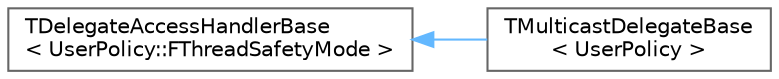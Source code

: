 digraph "Graphical Class Hierarchy"
{
 // INTERACTIVE_SVG=YES
 // LATEX_PDF_SIZE
  bgcolor="transparent";
  edge [fontname=Helvetica,fontsize=10,labelfontname=Helvetica,labelfontsize=10];
  node [fontname=Helvetica,fontsize=10,shape=box,height=0.2,width=0.4];
  rankdir="LR";
  Node0 [id="Node000000",label="TDelegateAccessHandlerBase\l\< UserPolicy::FThreadSafetyMode \>",height=0.2,width=0.4,color="grey40", fillcolor="white", style="filled",URL="$df/d09/classTDelegateAccessHandlerBase.html",tooltip=" "];
  Node0 -> Node1 [id="edge6333_Node000000_Node000001",dir="back",color="steelblue1",style="solid",tooltip=" "];
  Node1 [id="Node000001",label="TMulticastDelegateBase\l\< UserPolicy \>",height=0.2,width=0.4,color="grey40", fillcolor="white", style="filled",URL="$d6/db1/classTMulticastDelegateBase.html",tooltip="Abstract base class for multicast delegates."];
}
